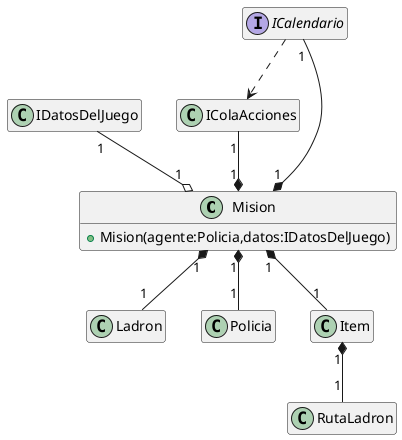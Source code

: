 @startuml general
hide empty members

class Mision
{
    + Mision(agente:Policia,datos:IDatosDelJuego)
}
Mision "1" *-u- "1" ICalendario
Mision "1" *-u- "1" IColaAcciones
Mision "1" o-u- "1" IDatosDelJuego
Mision "1" *-- "1" Ladron
Mision "1" *-- "1" Policia
Mision "1" *-- "1" Item
ICalendario ..> IColaAcciones
Item "1" *-- "1" RutaLadron

interface ICalendario {}
@enduml